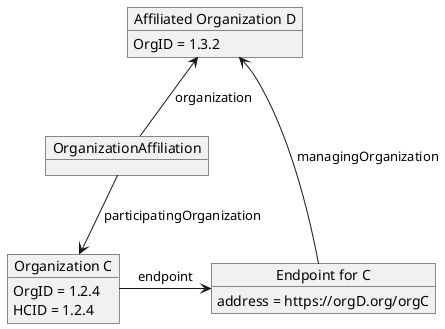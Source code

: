 @startuml dir-org-specific-endpoint-affil
hide footbox

object "Organization C" as OrganizationC
OrganizationC : OrgID = 1.2.4
OrganizationC : HCID = 1.2.4
object "Affiliated Organization D" as OrganizationD
OrganizationD : OrgID = 1.3.2
object "OrganizationAffiliation" as OrgAff
object "Endpoint for C" as EndpointC
EndpointC : address = https://orgD.org/orgC

OrgAff --> OrganizationC : participatingOrganization
OrganizationD <-- OrgAff : organization
OrganizationC -> EndpointC : endpoint
OrganizationD <- EndpointC : managingOrganization

@enduml
